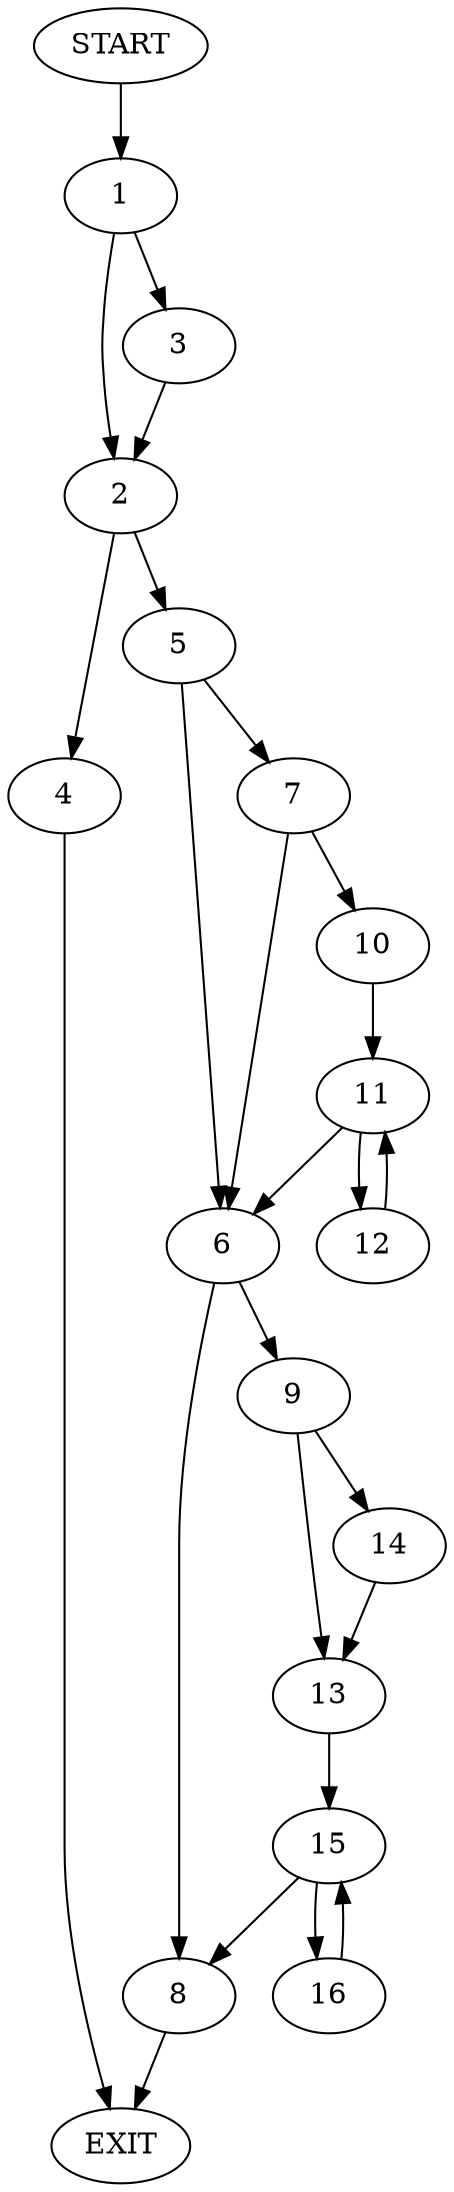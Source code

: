 digraph {
0 [label="START"]
17 [label="EXIT"]
0 -> 1
1 -> 2
1 -> 3
2 -> 4
2 -> 5
3 -> 2
5 -> 6
5 -> 7
4 -> 17
6 -> 8
6 -> 9
7 -> 6
7 -> 10
10 -> 11
11 -> 12
11 -> 6
12 -> 11
8 -> 17
9 -> 13
9 -> 14
14 -> 13
13 -> 15
15 -> 8
15 -> 16
16 -> 15
}
